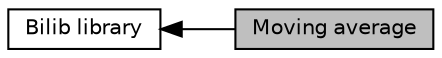 digraph "Moving average"
{
  edge [fontname="Helvetica",fontsize="10",labelfontname="Helvetica",labelfontsize="10"];
  node [fontname="Helvetica",fontsize="10",shape=record];
  rankdir=LR;
  Node0 [label="Moving average",height=0.2,width=0.4,color="black", fillcolor="grey75", style="filled", fontcolor="black"];
  Node1 [label="Bilib library",height=0.2,width=0.4,color="black", fillcolor="white", style="filled",URL="$group__BilibLibrary.html"];
  Node1->Node0 [shape=plaintext, dir="back", style="solid"];
}
